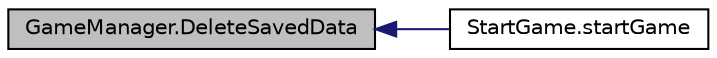 digraph "GameManager.DeleteSavedData"
{
  edge [fontname="Helvetica",fontsize="10",labelfontname="Helvetica",labelfontsize="10"];
  node [fontname="Helvetica",fontsize="10",shape=record];
  rankdir="LR";
  Node20 [label="GameManager.DeleteSavedData",height=0.2,width=0.4,color="black", fillcolor="grey75", style="filled", fontcolor="black"];
  Node20 -> Node21 [dir="back",color="midnightblue",fontsize="10",style="solid",fontname="Helvetica"];
  Node21 [label="StartGame.startGame",height=0.2,width=0.4,color="black", fillcolor="white", style="filled",URL="$class_start_game.html#a1283a57f8a74e6c53d7807fad564eff8",tooltip="Erase old player data and go for ChooseCharacter scene "];
}
